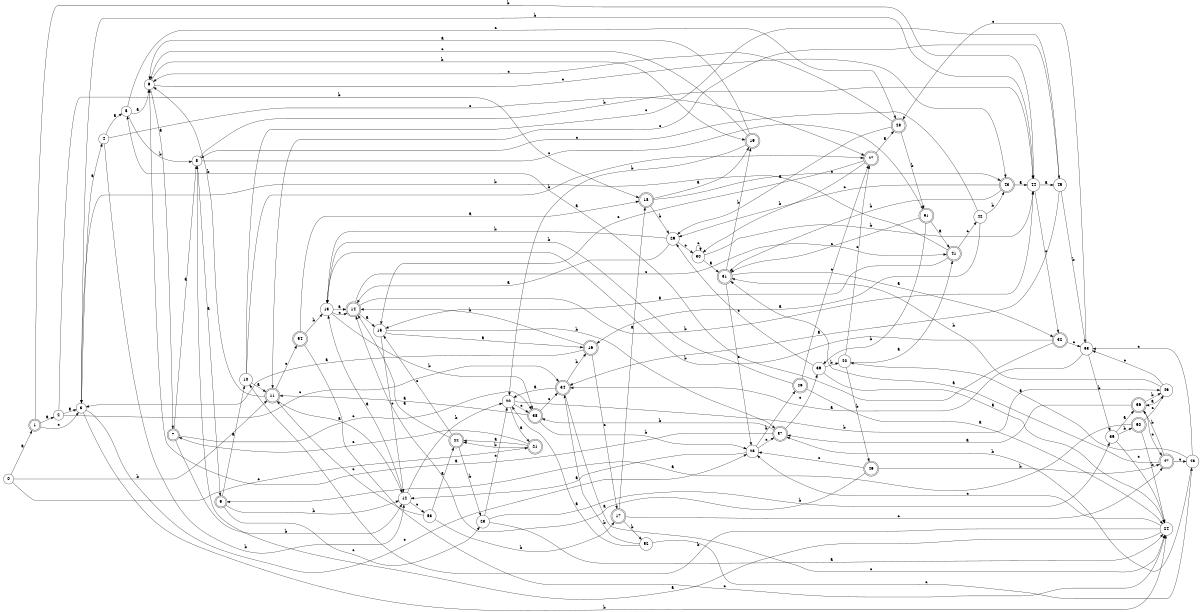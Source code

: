 digraph n44_5 {
__start0 [label="" shape="none"];

rankdir=LR;
size="8,5";

s0 [style="filled", color="black", fillcolor="white" shape="circle", label="0"];
s1 [style="rounded,filled", color="black", fillcolor="white" shape="doublecircle", label="1"];
s2 [style="filled", color="black", fillcolor="white" shape="circle", label="2"];
s3 [style="filled", color="black", fillcolor="white" shape="circle", label="3"];
s4 [style="filled", color="black", fillcolor="white" shape="circle", label="4"];
s5 [style="filled", color="black", fillcolor="white" shape="circle", label="5"];
s6 [style="filled", color="black", fillcolor="white" shape="circle", label="6"];
s7 [style="rounded,filled", color="black", fillcolor="white" shape="doublecircle", label="7"];
s8 [style="filled", color="black", fillcolor="white" shape="circle", label="8"];
s9 [style="rounded,filled", color="black", fillcolor="white" shape="doublecircle", label="9"];
s10 [style="filled", color="black", fillcolor="white" shape="circle", label="10"];
s11 [style="rounded,filled", color="black", fillcolor="white" shape="doublecircle", label="11"];
s12 [style="filled", color="black", fillcolor="white" shape="circle", label="12"];
s13 [style="filled", color="black", fillcolor="white" shape="circle", label="13"];
s14 [style="rounded,filled", color="black", fillcolor="white" shape="doublecircle", label="14"];
s15 [style="filled", color="black", fillcolor="white" shape="circle", label="15"];
s16 [style="rounded,filled", color="black", fillcolor="white" shape="doublecircle", label="16"];
s17 [style="rounded,filled", color="black", fillcolor="white" shape="doublecircle", label="17"];
s18 [style="rounded,filled", color="black", fillcolor="white" shape="doublecircle", label="18"];
s19 [style="rounded,filled", color="black", fillcolor="white" shape="doublecircle", label="19"];
s20 [style="filled", color="black", fillcolor="white" shape="circle", label="20"];
s21 [style="rounded,filled", color="black", fillcolor="white" shape="doublecircle", label="21"];
s22 [style="rounded,filled", color="black", fillcolor="white" shape="doublecircle", label="22"];
s23 [style="filled", color="black", fillcolor="white" shape="circle", label="23"];
s24 [style="filled", color="black", fillcolor="white" shape="circle", label="24"];
s25 [style="filled", color="black", fillcolor="white" shape="circle", label="25"];
s26 [style="rounded,filled", color="black", fillcolor="white" shape="doublecircle", label="26"];
s27 [style="rounded,filled", color="black", fillcolor="white" shape="doublecircle", label="27"];
s28 [style="rounded,filled", color="black", fillcolor="white" shape="doublecircle", label="28"];
s29 [style="filled", color="black", fillcolor="white" shape="circle", label="29"];
s30 [style="filled", color="black", fillcolor="white" shape="circle", label="30"];
s31 [style="rounded,filled", color="black", fillcolor="white" shape="doublecircle", label="31"];
s32 [style="rounded,filled", color="black", fillcolor="white" shape="doublecircle", label="32"];
s33 [style="filled", color="black", fillcolor="white" shape="circle", label="33"];
s34 [style="rounded,filled", color="black", fillcolor="white" shape="doublecircle", label="34"];
s35 [style="filled", color="black", fillcolor="white" shape="circle", label="35"];
s36 [style="rounded,filled", color="black", fillcolor="white" shape="doublecircle", label="36"];
s37 [style="rounded,filled", color="black", fillcolor="white" shape="doublecircle", label="37"];
s38 [style="rounded,filled", color="black", fillcolor="white" shape="doublecircle", label="38"];
s39 [style="filled", color="black", fillcolor="white" shape="circle", label="39"];
s40 [style="filled", color="black", fillcolor="white" shape="circle", label="40"];
s41 [style="rounded,filled", color="black", fillcolor="white" shape="doublecircle", label="41"];
s42 [style="filled", color="black", fillcolor="white" shape="circle", label="42"];
s43 [style="rounded,filled", color="black", fillcolor="white" shape="doublecircle", label="43"];
s44 [style="filled", color="black", fillcolor="white" shape="circle", label="44"];
s45 [style="filled", color="black", fillcolor="white" shape="circle", label="45"];
s46 [style="rounded,filled", color="black", fillcolor="white" shape="doublecircle", label="46"];
s47 [style="rounded,filled", color="black", fillcolor="white" shape="doublecircle", label="47"];
s48 [style="filled", color="black", fillcolor="white" shape="circle", label="48"];
s49 [style="filled", color="black", fillcolor="white" shape="circle", label="49"];
s50 [style="rounded,filled", color="black", fillcolor="white" shape="doublecircle", label="50"];
s51 [style="rounded,filled", color="black", fillcolor="white" shape="doublecircle", label="51"];
s52 [style="filled", color="black", fillcolor="white" shape="circle", label="52"];
s53 [style="filled", color="black", fillcolor="white" shape="circle", label="53"];
s54 [style="rounded,filled", color="black", fillcolor="white" shape="doublecircle", label="54"];
s0 -> s1 [label="a"];
s0 -> s11 [label="b"];
s0 -> s21 [label="c"];
s1 -> s2 [label="a"];
s1 -> s44 [label="b"];
s1 -> s3 [label="c"];
s2 -> s3 [label="a"];
s2 -> s18 [label="b"];
s2 -> s34 [label="c"];
s3 -> s4 [label="a"];
s3 -> s24 [label="b"];
s3 -> s25 [label="c"];
s4 -> s5 [label="a"];
s4 -> s12 [label="b"];
s4 -> s27 [label="c"];
s5 -> s6 [label="a"];
s5 -> s8 [label="b"];
s5 -> s28 [label="c"];
s6 -> s7 [label="a"];
s6 -> s19 [label="b"];
s6 -> s43 [label="c"];
s7 -> s8 [label="a"];
s7 -> s12 [label="b"];
s7 -> s38 [label="c"];
s8 -> s9 [label="a"];
s8 -> s44 [label="b"];
s8 -> s51 [label="c"];
s9 -> s10 [label="a"];
s9 -> s12 [label="b"];
s9 -> s23 [label="c"];
s10 -> s11 [label="a"];
s10 -> s27 [label="b"];
s10 -> s45 [label="c"];
s11 -> s12 [label="a"];
s11 -> s6 [label="b"];
s11 -> s54 [label="c"];
s12 -> s13 [label="a"];
s12 -> s20 [label="b"];
s12 -> s53 [label="c"];
s13 -> s14 [label="a"];
s13 -> s38 [label="b"];
s13 -> s14 [label="c"];
s14 -> s15 [label="a"];
s14 -> s44 [label="b"];
s14 -> s41 [label="c"];
s15 -> s16 [label="a"];
s15 -> s37 [label="b"];
s15 -> s12 [label="c"];
s16 -> s3 [label="a"];
s16 -> s14 [label="b"];
s16 -> s17 [label="c"];
s17 -> s18 [label="a"];
s17 -> s52 [label="b"];
s17 -> s47 [label="c"];
s18 -> s19 [label="a"];
s18 -> s29 [label="b"];
s18 -> s43 [label="c"];
s19 -> s6 [label="a"];
s19 -> s20 [label="b"];
s19 -> s6 [label="c"];
s20 -> s21 [label="a"];
s20 -> s49 [label="b"];
s20 -> s38 [label="c"];
s21 -> s22 [label="a"];
s21 -> s22 [label="b"];
s21 -> s7 [label="c"];
s22 -> s14 [label="a"];
s22 -> s23 [label="b"];
s22 -> s15 [label="c"];
s23 -> s24 [label="a"];
s23 -> s35 [label="b"];
s23 -> s20 [label="c"];
s24 -> s8 [label="a"];
s24 -> s10 [label="b"];
s24 -> s25 [label="c"];
s25 -> s12 [label="a"];
s25 -> s26 [label="b"];
s25 -> s37 [label="c"];
s26 -> s24 [label="a"];
s26 -> s13 [label="b"];
s26 -> s27 [label="c"];
s27 -> s28 [label="a"];
s27 -> s30 [label="b"];
s27 -> s15 [label="c"];
s28 -> s29 [label="a"];
s28 -> s51 [label="b"];
s28 -> s6 [label="c"];
s29 -> s14 [label="a"];
s29 -> s13 [label="b"];
s29 -> s30 [label="c"];
s30 -> s31 [label="a"];
s30 -> s44 [label="b"];
s30 -> s30 [label="c"];
s31 -> s32 [label="a"];
s31 -> s19 [label="b"];
s31 -> s25 [label="c"];
s32 -> s5 [label="a"];
s32 -> s13 [label="b"];
s32 -> s33 [label="c"];
s33 -> s34 [label="a"];
s33 -> s35 [label="b"];
s33 -> s28 [label="c"];
s34 -> s20 [label="a"];
s34 -> s16 [label="b"];
s34 -> s24 [label="c"];
s35 -> s36 [label="a"];
s35 -> s50 [label="b"];
s35 -> s24 [label="c"];
s36 -> s37 [label="a"];
s36 -> s49 [label="b"];
s36 -> s47 [label="c"];
s37 -> s6 [label="a"];
s37 -> s38 [label="b"];
s37 -> s39 [label="c"];
s38 -> s11 [label="a"];
s38 -> s25 [label="b"];
s38 -> s34 [label="c"];
s39 -> s24 [label="a"];
s39 -> s40 [label="b"];
s39 -> s29 [label="c"];
s40 -> s41 [label="a"];
s40 -> s46 [label="b"];
s40 -> s27 [label="c"];
s41 -> s15 [label="a"];
s41 -> s3 [label="b"];
s41 -> s42 [label="c"];
s42 -> s16 [label="a"];
s42 -> s43 [label="b"];
s42 -> s8 [label="c"];
s43 -> s44 [label="a"];
s43 -> s31 [label="b"];
s43 -> s29 [label="c"];
s44 -> s45 [label="a"];
s44 -> s3 [label="b"];
s44 -> s32 [label="c"];
s45 -> s34 [label="a"];
s45 -> s33 [label="b"];
s45 -> s11 [label="c"];
s46 -> s14 [label="a"];
s46 -> s47 [label="b"];
s46 -> s25 [label="c"];
s47 -> s31 [label="a"];
s47 -> s36 [label="b"];
s47 -> s48 [label="c"];
s48 -> s40 [label="a"];
s48 -> s37 [label="b"];
s48 -> s33 [label="c"];
s49 -> s36 [label="a"];
s49 -> s31 [label="b"];
s49 -> s33 [label="c"];
s50 -> s9 [label="a"];
s50 -> s24 [label="b"];
s50 -> s49 [label="c"];
s51 -> s41 [label="a"];
s51 -> s39 [label="b"];
s51 -> s31 [label="c"];
s52 -> s20 [label="a"];
s52 -> s34 [label="b"];
s52 -> s48 [label="c"];
s53 -> s22 [label="a"];
s53 -> s17 [label="b"];
s53 -> s11 [label="c"];
s54 -> s18 [label="a"];
s54 -> s13 [label="b"];
s54 -> s24 [label="c"];

}